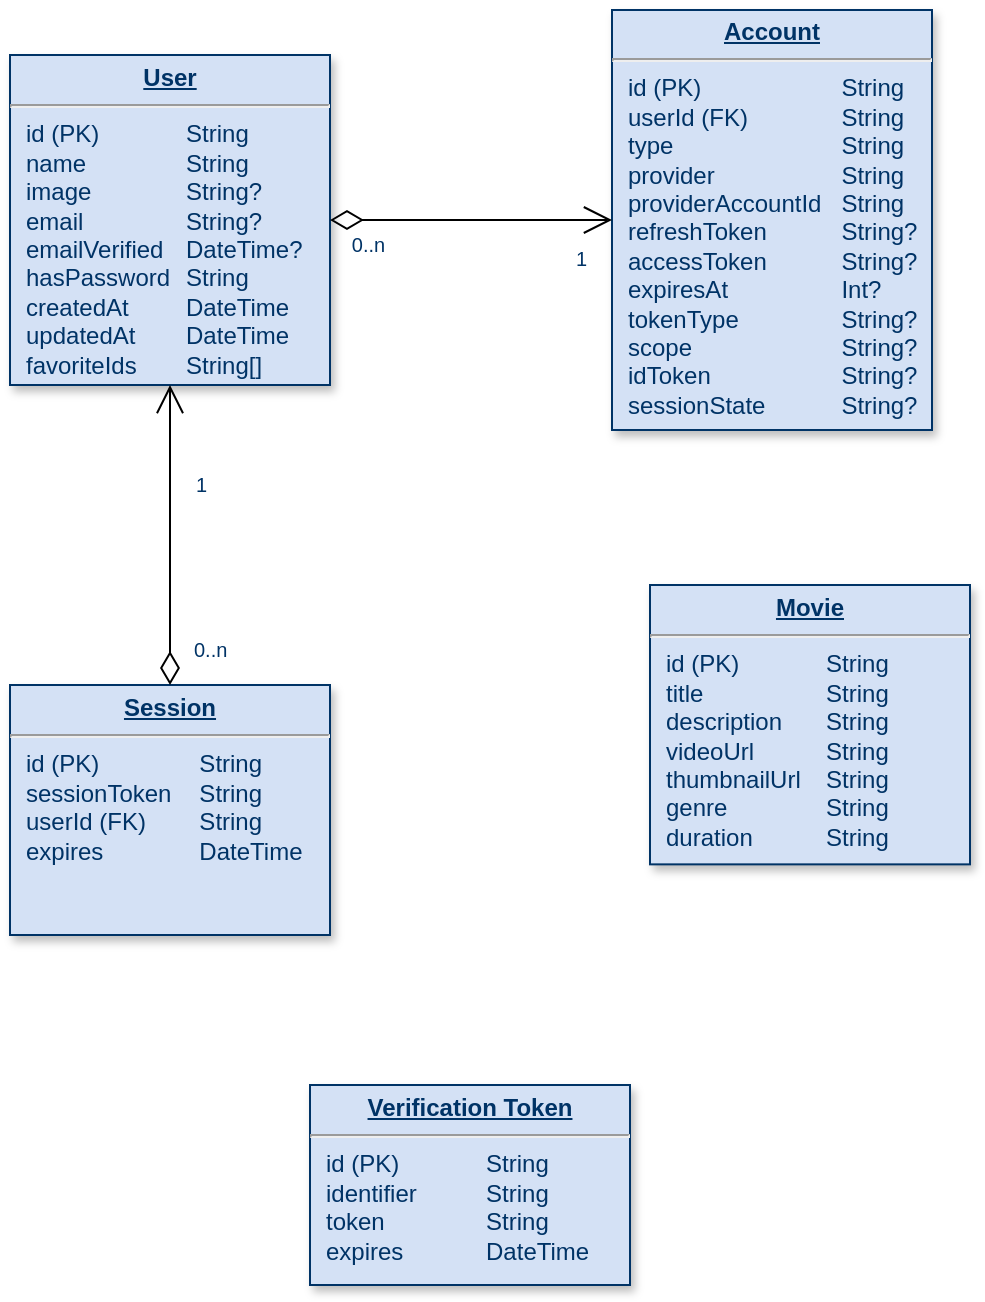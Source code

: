 <mxfile version="26.2.14">
  <diagram name="Page-1" id="hxq_1A5ANskcv5Tcrn2v">
    <mxGraphModel dx="976" dy="607" grid="1" gridSize="10" guides="1" tooltips="1" connect="1" arrows="1" fold="1" page="1" pageScale="1" pageWidth="827" pageHeight="1169" math="0" shadow="0">
      <root>
        <mxCell id="0" />
        <mxCell id="1" parent="0" />
        <mxCell id="amXkMa5cYuzht5AST0yX-1" value="&lt;p style=&quot;margin: 0px; margin-top: 4px; text-align: center; text-decoration: underline;&quot;&gt;&lt;b&gt;User&lt;/b&gt;&lt;/p&gt;&lt;hr&gt;&lt;p style=&quot;margin: 0px; margin-left: 8px;&quot;&gt;id (PK)&lt;span style=&quot;white-space: pre;&quot;&gt;&#x9;&lt;/span&gt;&lt;span style=&quot;white-space: pre;&quot;&gt;&#x9;String&lt;/span&gt;&lt;/p&gt;&lt;p style=&quot;margin: 0px; margin-left: 8px;&quot;&gt;name&lt;span style=&quot;white-space: pre;&quot;&gt;&#x9;&lt;/span&gt;&lt;span style=&quot;white-space: pre;&quot;&gt;&#x9;&lt;/span&gt;&lt;span style=&quot;white-space-collapse: preserve; background-color: transparent; color: light-dark(rgb(0, 51, 102), rgb(161, 205, 249));&quot;&gt;String&lt;/span&gt;&lt;span style=&quot;background-color: transparent; color: light-dark(rgb(0, 51, 102), rgb(161, 205, 249)); white-space-collapse: preserve;&quot;&gt;&#x9;&lt;/span&gt;&lt;/p&gt;&lt;p style=&quot;margin: 0px; margin-left: 8px;&quot;&gt;image&lt;span style=&quot;white-space: pre;&quot;&gt;&#x9;&lt;/span&gt;&lt;span style=&quot;white-space: pre;&quot;&gt;&#x9;&lt;/span&gt;&lt;span style=&quot;white-space-collapse: preserve; background-color: transparent; color: light-dark(rgb(0, 51, 102), rgb(161, 205, 249));&quot;&gt;String?&lt;/span&gt;&lt;/p&gt;&lt;p style=&quot;margin: 0px; margin-left: 8px;&quot;&gt;email&lt;span style=&quot;white-space: pre;&quot;&gt;&#x9;&lt;/span&gt;&lt;span style=&quot;white-space: pre;&quot;&gt;&#x9;&lt;/span&gt;&lt;span style=&quot;white-space-collapse: preserve; background-color: transparent; color: light-dark(rgb(0, 51, 102), rgb(161, 205, 249));&quot;&gt;String?&lt;/span&gt;&lt;/p&gt;&lt;p style=&quot;margin: 0px; margin-left: 8px;&quot;&gt;emailVerified&lt;span style=&quot;white-space: pre;&quot;&gt;&#x9;&lt;/span&gt;&lt;span style=&quot;background-color: transparent; color: light-dark(rgb(0, 51, 102), rgb(161, 205, 249));&quot;&gt;DateTime?&lt;/span&gt;&lt;/p&gt;&lt;p style=&quot;margin: 0px; margin-left: 8px;&quot;&gt;hasPassword&lt;span style=&quot;white-space: pre;&quot;&gt;&#x9;&lt;/span&gt;&lt;span style=&quot;white-space-collapse: preserve; background-color: transparent; color: light-dark(rgb(0, 51, 102), rgb(161, 205, 249));&quot;&gt;String&lt;/span&gt;&lt;/p&gt;&lt;p style=&quot;margin: 0px; margin-left: 8px;&quot;&gt;createdAt&lt;span style=&quot;white-space: pre;&quot;&gt;&#x9;&lt;/span&gt;&lt;span style=&quot;white-space: pre;&quot;&gt;&#x9;&lt;/span&gt;DateTime&lt;/p&gt;&lt;p style=&quot;margin: 0px; margin-left: 8px;&quot;&gt;updatedAt&lt;span style=&quot;white-space: pre;&quot;&gt;&#x9;&lt;/span&gt;DateTime&lt;/p&gt;&lt;p style=&quot;margin: 0px; margin-left: 8px;&quot;&gt;favoriteIds&lt;span style=&quot;white-space: pre;&quot;&gt;&#x9;&lt;/span&gt;&lt;span style=&quot;white-space-collapse: preserve; background-color: transparent; color: light-dark(rgb(0, 51, 102), rgb(161, 205, 249));&quot;&gt;String[]&lt;/span&gt;&lt;/p&gt;" style="verticalAlign=top;align=left;overflow=fill;fontSize=12;fontFamily=Helvetica;html=1;strokeColor=#003366;shadow=1;fillColor=#D4E1F5;fontColor=#003366" parent="1" vertex="1">
          <mxGeometry x="170" y="162.5" width="160" height="165" as="geometry" />
        </mxCell>
        <mxCell id="amXkMa5cYuzht5AST0yX-2" value="&lt;p style=&quot;margin: 0px; margin-top: 4px; text-align: center; text-decoration: underline;&quot;&gt;&lt;b&gt;Session&lt;/b&gt;&lt;/p&gt;&lt;hr&gt;&lt;p style=&quot;margin: 0px; margin-left: 8px;&quot;&gt;id (PK)&amp;nbsp;&lt;span style=&quot;white-space: pre;&quot;&gt;&#x9;&lt;/span&gt;&lt;span style=&quot;white-space: pre;&quot;&gt;&#x9;&lt;/span&gt;&amp;nbsp; String&lt;/p&gt;&lt;p style=&quot;margin: 0px; margin-left: 8px;&quot;&gt;sessionToken&amp;nbsp;&lt;span style=&quot;white-space: pre;&quot;&gt;&#x9;&lt;/span&gt;&amp;nbsp; String&lt;/p&gt;&lt;p style=&quot;margin: 0px; margin-left: 8px;&quot;&gt;userId (FK)&lt;span style=&quot;white-space: pre;&quot;&gt;&#x9;&lt;/span&gt;&amp;nbsp; String&lt;/p&gt;&lt;p style=&quot;margin: 0px; margin-left: 8px;&quot;&gt;expires&lt;span style=&quot;white-space: pre;&quot;&gt;&#x9;&lt;/span&gt;&lt;span style=&quot;white-space: pre;&quot;&gt;&#x9;&lt;/span&gt;&amp;nbsp; DateTime&lt;/p&gt;" style="verticalAlign=top;align=left;overflow=fill;fontSize=12;fontFamily=Helvetica;html=1;strokeColor=#003366;shadow=1;fillColor=#D4E1F5;fontColor=#003366" parent="1" vertex="1">
          <mxGeometry x="170.0" y="477.5" width="160" height="125" as="geometry" />
        </mxCell>
        <mxCell id="amXkMa5cYuzht5AST0yX-5" value="&lt;p style=&quot;margin: 0px; margin-top: 4px; text-align: center; text-decoration: underline;&quot;&gt;&lt;b&gt;Account&lt;/b&gt;&lt;/p&gt;&lt;hr&gt;&lt;p style=&quot;margin: 0px; margin-left: 8px;&quot;&gt;id (PK)&lt;span style=&quot;white-space: pre;&quot;&gt;&#x9;&lt;/span&gt;&lt;span style=&quot;white-space: pre;&quot;&gt;&#x9;&lt;/span&gt;&lt;span style=&quot;white-space: pre;&quot;&gt;&#x9;&lt;/span&gt;String&amp;nbsp;&lt;/p&gt;&lt;p style=&quot;margin: 0px; margin-left: 8px;&quot;&gt;userId (FK)&lt;span style=&quot;white-space: pre;&quot;&gt;&#x9;&lt;/span&gt;&lt;span style=&quot;white-space: pre;&quot;&gt;&#x9;&lt;/span&gt;&lt;span style=&quot;background-color: transparent; color: light-dark(rgb(0, 51, 102), rgb(161, 205, 249));&quot;&gt;String&lt;/span&gt;&lt;/p&gt;&lt;p style=&quot;margin: 0px; margin-left: 8px;&quot;&gt;type&lt;span style=&quot;white-space: pre;&quot;&gt;&#x9;&lt;/span&gt;&lt;span style=&quot;white-space: pre;&quot;&gt;&#x9;&lt;/span&gt;&lt;span style=&quot;white-space: pre;&quot;&gt;&#x9;&lt;/span&gt;&lt;span style=&quot;white-space: pre;&quot;&gt;&#x9;&lt;/span&gt;&lt;span style=&quot;background-color: transparent; color: light-dark(rgb(0, 51, 102), rgb(161, 205, 249));&quot;&gt;String&lt;/span&gt;&lt;/p&gt;&lt;p style=&quot;margin: 0px; margin-left: 8px;&quot;&gt;provider&lt;span style=&quot;white-space: pre;&quot;&gt;&#x9;&lt;/span&gt;&lt;span style=&quot;white-space: pre;&quot;&gt;&#x9;&lt;/span&gt;&lt;span style=&quot;white-space: pre;&quot;&gt;&#x9;&lt;/span&gt;&lt;span style=&quot;background-color: transparent; color: light-dark(rgb(0, 51, 102), rgb(161, 205, 249));&quot;&gt;String&lt;/span&gt;&lt;/p&gt;&lt;p style=&quot;margin: 0px; margin-left: 8px;&quot;&gt;providerAccountId&lt;span style=&quot;white-space: pre;&quot;&gt;&#x9;&lt;/span&gt;&lt;span style=&quot;background-color: transparent; color: light-dark(rgb(0, 51, 102), rgb(161, 205, 249));&quot;&gt;String&lt;/span&gt;&lt;/p&gt;&lt;p style=&quot;margin: 0px; margin-left: 8px;&quot;&gt;refreshToken&lt;span style=&quot;white-space: pre;&quot;&gt;&#x9;&lt;/span&gt;&lt;span style=&quot;white-space: pre;&quot;&gt;&#x9;&lt;/span&gt;&lt;span style=&quot;background-color: transparent; color: light-dark(rgb(0, 51, 102), rgb(161, 205, 249));&quot;&gt;String?&lt;/span&gt;&lt;/p&gt;&lt;p style=&quot;margin: 0px; margin-left: 8px;&quot;&gt;accessToken&lt;span style=&quot;white-space: pre;&quot;&gt;&#x9;&lt;/span&gt;&lt;span style=&quot;white-space: pre;&quot;&gt;&#x9;&lt;/span&gt;&lt;span style=&quot;background-color: transparent; color: light-dark(rgb(0, 51, 102), rgb(161, 205, 249));&quot;&gt;String?&lt;/span&gt;&lt;/p&gt;&lt;p style=&quot;margin: 0px; margin-left: 8px;&quot;&gt;expiresAt&lt;span style=&quot;white-space: pre;&quot;&gt;&#x9;&lt;/span&gt;&lt;span style=&quot;white-space: pre;&quot;&gt;&#x9;&lt;/span&gt;&lt;span style=&quot;white-space: pre;&quot;&gt;&#x9;&lt;/span&gt;Int?&lt;/p&gt;&lt;p style=&quot;margin: 0px; margin-left: 8px;&quot;&gt;tokenType&lt;span style=&quot;white-space: pre;&quot;&gt;&#x9;&lt;/span&gt;&lt;span style=&quot;white-space: pre;&quot;&gt;&#x9;&lt;/span&gt;&lt;span style=&quot;background-color: transparent; color: light-dark(rgb(0, 51, 102), rgb(161, 205, 249));&quot;&gt;String?&lt;/span&gt;&lt;/p&gt;&lt;p style=&quot;margin: 0px; margin-left: 8px;&quot;&gt;scope&lt;span style=&quot;white-space: pre;&quot;&gt;&#x9;&lt;/span&gt;&lt;span style=&quot;white-space: pre;&quot;&gt;&#x9;&lt;/span&gt;&lt;span style=&quot;white-space: pre;&quot;&gt;&#x9;&lt;/span&gt;&lt;span style=&quot;background-color: transparent; color: light-dark(rgb(0, 51, 102), rgb(161, 205, 249));&quot;&gt;String?&lt;/span&gt;&lt;/p&gt;&lt;p style=&quot;margin: 0px; margin-left: 8px;&quot;&gt;idToken&lt;span style=&quot;white-space: pre;&quot;&gt;&#x9;&lt;/span&gt;&lt;span style=&quot;white-space: pre;&quot;&gt;&#x9;&lt;/span&gt;&lt;span style=&quot;white-space: pre;&quot;&gt;&#x9;&lt;/span&gt;&lt;span style=&quot;background-color: transparent; color: light-dark(rgb(0, 51, 102), rgb(161, 205, 249));&quot;&gt;String?&lt;/span&gt;&lt;/p&gt;&lt;p style=&quot;margin: 0px; margin-left: 8px;&quot;&gt;sessionState&lt;span style=&quot;white-space: pre;&quot;&gt;&#x9;&lt;/span&gt;&lt;span style=&quot;white-space: pre;&quot;&gt;&#x9;&lt;/span&gt;&lt;span style=&quot;background-color: transparent; color: light-dark(rgb(0, 51, 102), rgb(161, 205, 249));&quot;&gt;String?&lt;/span&gt;&lt;/p&gt;" style="verticalAlign=top;align=left;overflow=fill;fontSize=12;fontFamily=Helvetica;html=1;strokeColor=#003366;shadow=1;fillColor=#D4E1F5;fontColor=#003366" parent="1" vertex="1">
          <mxGeometry x="471" y="140" width="160" height="210" as="geometry" />
        </mxCell>
        <mxCell id="amXkMa5cYuzht5AST0yX-6" value="&lt;p style=&quot;margin: 0px; margin-top: 4px; text-align: center; text-decoration: underline;&quot;&gt;&lt;b&gt;Verification Token&lt;/b&gt;&lt;/p&gt;&lt;hr&gt;&lt;p style=&quot;margin: 0px; margin-left: 8px;&quot;&gt;id (PK)&lt;span style=&quot;white-space: pre;&quot;&gt;&#x9;&lt;/span&gt;&lt;span style=&quot;white-space: pre;&quot;&gt;&#x9;&lt;/span&gt;String&amp;nbsp;&lt;/p&gt;&lt;p style=&quot;margin: 0px; margin-left: 8px;&quot;&gt;identifier&lt;span style=&quot;white-space: pre;&quot;&gt;&#x9;&lt;/span&gt;&lt;span style=&quot;white-space: pre;&quot;&gt;&#x9;&lt;/span&gt;String&lt;/p&gt;&lt;p style=&quot;margin: 0px; margin-left: 8px;&quot;&gt;token &lt;span style=&quot;white-space: pre;&quot;&gt;&#x9;&lt;/span&gt;&lt;span style=&quot;white-space: pre;&quot;&gt;&#x9;&lt;/span&gt;String&lt;/p&gt;&lt;p style=&quot;margin: 0px; margin-left: 8px;&quot;&gt;expires&lt;span style=&quot;white-space: pre;&quot;&gt;&#x9;&lt;/span&gt;&lt;span style=&quot;white-space: pre;&quot;&gt;&#x9;&lt;/span&gt;DateTime&lt;/p&gt;&lt;div&gt;&lt;br&gt;&lt;/div&gt;" style="verticalAlign=top;align=left;overflow=fill;fontSize=12;fontFamily=Helvetica;html=1;strokeColor=#003366;shadow=1;fillColor=#D4E1F5;fontColor=#003366" parent="1" vertex="1">
          <mxGeometry x="320" y="677.5" width="160" height="100" as="geometry" />
        </mxCell>
        <mxCell id="amXkMa5cYuzht5AST0yX-11" value="&lt;p style=&quot;margin: 0px; margin-top: 4px; text-align: center; text-decoration: underline;&quot;&gt;&lt;b&gt;Movie&lt;/b&gt;&lt;/p&gt;&lt;hr&gt;&lt;p style=&quot;margin: 0px; margin-left: 8px;&quot;&gt;&lt;span style=&quot;background-color: transparent; color: light-dark(rgb(0, 51, 102), rgb(161, 205, 249));&quot;&gt;id (PK)&lt;span style=&quot;white-space: pre;&quot;&gt;&#x9;&lt;/span&gt;&lt;span style=&quot;white-space: pre;&quot;&gt;&#x9;&lt;/span&gt;String&lt;/span&gt;&lt;/p&gt;&lt;p style=&quot;margin: 0px; margin-left: 8px;&quot;&gt;title&lt;span style=&quot;white-space: pre;&quot;&gt;&#x9;&lt;/span&gt;&lt;span style=&quot;white-space: pre;&quot;&gt;&#x9;&lt;span style=&quot;white-space: pre;&quot;&gt;&#x9;&lt;/span&gt;&lt;/span&gt;String&lt;/p&gt;&lt;p style=&quot;margin: 0px; margin-left: 8px;&quot;&gt;description&lt;span style=&quot;white-space: pre;&quot;&gt;&#x9;&lt;/span&gt;String&lt;/p&gt;&lt;p style=&quot;margin: 0px; margin-left: 8px;&quot;&gt;videoUrl&lt;span style=&quot;white-space: pre;&quot;&gt;&#x9;&lt;/span&gt;&lt;span style=&quot;white-space: pre;&quot;&gt;&#x9;&lt;/span&gt;String&lt;/p&gt;&lt;p style=&quot;margin: 0px; margin-left: 8px;&quot;&gt;thumbnailUrl&lt;span style=&quot;white-space: pre;&quot;&gt;&#x9;&lt;/span&gt;String&lt;/p&gt;&lt;p style=&quot;margin: 0px; margin-left: 8px;&quot;&gt;genre&lt;span style=&quot;white-space: pre;&quot;&gt;&#x9;&lt;/span&gt;&lt;span style=&quot;white-space: pre;&quot;&gt;&#x9;&lt;/span&gt;String&lt;/p&gt;&lt;p style=&quot;margin: 0px; margin-left: 8px;&quot;&gt;duration&lt;span style=&quot;white-space: pre;&quot;&gt;&#x9;&lt;/span&gt;&lt;span style=&quot;white-space: pre;&quot;&gt;&#x9;&lt;/span&gt;String&lt;/p&gt;&lt;div&gt;&lt;br&gt;&lt;/div&gt;" style="verticalAlign=top;align=left;overflow=fill;fontSize=12;fontFamily=Helvetica;html=1;strokeColor=#003366;shadow=1;fillColor=#D4E1F5;fontColor=#003366" parent="1" vertex="1">
          <mxGeometry x="490" y="427.5" width="160" height="139.68" as="geometry" />
        </mxCell>
        <mxCell id="amXkMa5cYuzht5AST0yX-18" value="" style="endArrow=open;endSize=12;startArrow=diamondThin;startSize=14;startFill=0;edgeStyle=orthogonalEdgeStyle;rounded=0;exitX=0.5;exitY=0;exitDx=0;exitDy=0;entryX=0.5;entryY=1;entryDx=0;entryDy=0;" parent="1" source="amXkMa5cYuzht5AST0yX-2" target="amXkMa5cYuzht5AST0yX-1" edge="1">
          <mxGeometry y="160" as="geometry">
            <mxPoint x="-140.0" y="255.86" as="sourcePoint" />
            <mxPoint x="20.0" y="255.86" as="targetPoint" />
          </mxGeometry>
        </mxCell>
        <mxCell id="amXkMa5cYuzht5AST0yX-19" value="0..n" style="resizable=0;align=left;verticalAlign=top;labelBackgroundColor=#ffffff;fontSize=10;strokeColor=#003366;shadow=1;fillColor=#D4E1F5;fontColor=#003366" parent="amXkMa5cYuzht5AST0yX-18" connectable="0" vertex="1">
          <mxGeometry x="-1" relative="1" as="geometry">
            <mxPoint x="10" y="-30" as="offset" />
          </mxGeometry>
        </mxCell>
        <mxCell id="amXkMa5cYuzht5AST0yX-27" value="" style="endArrow=open;endSize=12;startArrow=diamondThin;startSize=14;startFill=0;edgeStyle=orthogonalEdgeStyle;rounded=0;exitX=1;exitY=0.5;exitDx=0;exitDy=0;entryX=0;entryY=0.5;entryDx=0;entryDy=0;" parent="1" source="amXkMa5cYuzht5AST0yX-1" target="amXkMa5cYuzht5AST0yX-5" edge="1">
          <mxGeometry x="389.36" y="350" as="geometry">
            <mxPoint x="390.0" y="267.5" as="sourcePoint" />
            <mxPoint x="390.0" y="527.82" as="targetPoint" />
          </mxGeometry>
        </mxCell>
        <mxCell id="amXkMa5cYuzht5AST0yX-28" value="0..n" style="resizable=0;align=left;verticalAlign=top;labelBackgroundColor=#ffffff;fontSize=10;strokeColor=#003366;shadow=1;fillColor=#D4E1F5;fontColor=#003366" parent="amXkMa5cYuzht5AST0yX-27" connectable="0" vertex="1">
          <mxGeometry x="-1" relative="1" as="geometry">
            <mxPoint x="8.92" as="offset" />
          </mxGeometry>
        </mxCell>
        <mxCell id="amXkMa5cYuzht5AST0yX-29" value="1" style="resizable=0;align=right;verticalAlign=top;labelBackgroundColor=#ffffff;fontSize=10;strokeColor=#003366;shadow=1;fillColor=#D4E1F5;fontColor=#003366" parent="amXkMa5cYuzht5AST0yX-27" connectable="0" vertex="1">
          <mxGeometry x="1" relative="1" as="geometry">
            <mxPoint x="-11" y="7" as="offset" />
          </mxGeometry>
        </mxCell>
        <mxCell id="amXkMa5cYuzht5AST0yX-78" value="1" style="resizable=0;align=right;verticalAlign=top;labelBackgroundColor=#ffffff;fontSize=10;strokeColor=#003366;shadow=1;fillColor=#D4E1F5;fontColor=#003366" parent="1" connectable="0" vertex="1">
          <mxGeometry x="269.999" y="365" as="geometry" />
        </mxCell>
      </root>
    </mxGraphModel>
  </diagram>
</mxfile>
